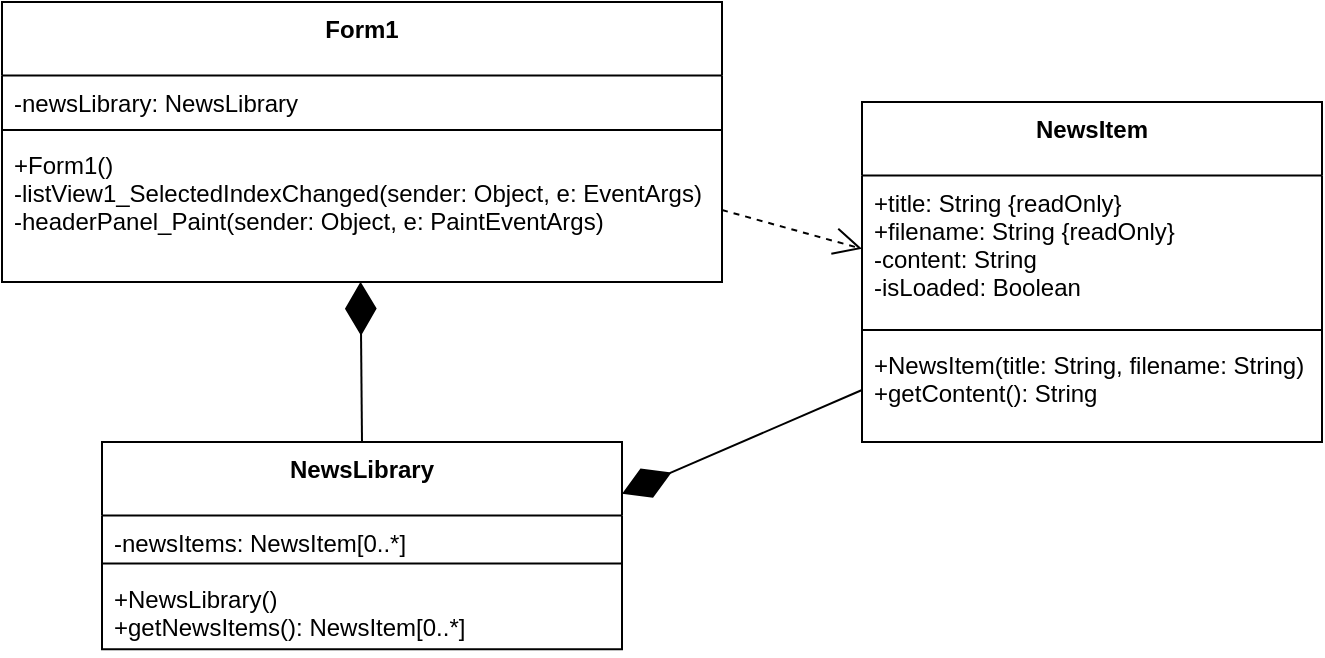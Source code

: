 <mxfile version="26.2.13">
  <diagram name="Страница — 1" id="xI7GtqTC5N3RrTUA1rMS">
    <mxGraphModel dx="1712" dy="908" grid="1" gridSize="10" guides="1" tooltips="1" connect="1" arrows="1" fold="1" page="1" pageScale="1" pageWidth="827" pageHeight="1169" math="0" shadow="0">
      <root>
        <mxCell id="0" />
        <mxCell id="1" parent="0" />
        <mxCell id="TfMtk5dUdcsSxjfKriaZ-11" value="NewsItem" style="swimlane;fontStyle=1;align=center;verticalAlign=top;childLayout=stackLayout;horizontal=1;startSize=36.8;horizontalStack=0;resizeParent=1;resizeParentMax=0;resizeLast=0;collapsible=0;marginBottom=0;" parent="1" vertex="1">
          <mxGeometry x="490" y="260" width="230" height="170" as="geometry" />
        </mxCell>
        <mxCell id="TfMtk5dUdcsSxjfKriaZ-12" value="+title: String {readOnly}&#xa;+filename: String {readOnly}&#xa;-content: String&#xa;-isLoaded: Boolean" style="text;strokeColor=none;fillColor=none;align=left;verticalAlign=top;spacingLeft=4;spacingRight=4;overflow=hidden;rotatable=0;points=[[0,0.5],[1,0.5]];portConstraint=eastwest;" parent="TfMtk5dUdcsSxjfKriaZ-11" vertex="1">
          <mxGeometry y="36.8" width="230" height="73.2" as="geometry" />
        </mxCell>
        <mxCell id="TfMtk5dUdcsSxjfKriaZ-13" style="line;strokeWidth=1;fillColor=none;align=left;verticalAlign=middle;spacingTop=-1;spacingLeft=3;spacingRight=3;rotatable=0;labelPosition=right;points=[];portConstraint=eastwest;strokeColor=inherit;" parent="TfMtk5dUdcsSxjfKriaZ-11" vertex="1">
          <mxGeometry y="110" width="230" height="8" as="geometry" />
        </mxCell>
        <mxCell id="TfMtk5dUdcsSxjfKriaZ-14" value="+NewsItem(title: String, filename: String)&#xa;+getContent(): String" style="text;strokeColor=none;fillColor=none;align=left;verticalAlign=top;spacingLeft=4;spacingRight=4;overflow=hidden;rotatable=0;points=[[0,0.5],[1,0.5]];portConstraint=eastwest;" parent="TfMtk5dUdcsSxjfKriaZ-11" vertex="1">
          <mxGeometry y="118" width="230" height="52" as="geometry" />
        </mxCell>
        <mxCell id="TfMtk5dUdcsSxjfKriaZ-23" value="Form1" style="swimlane;fontStyle=1;align=center;verticalAlign=top;childLayout=stackLayout;horizontal=1;startSize=36.8;horizontalStack=0;resizeParent=1;resizeParentMax=0;resizeLast=0;collapsible=0;marginBottom=0;" parent="1" vertex="1">
          <mxGeometry x="60" y="210" width="360" height="140" as="geometry" />
        </mxCell>
        <mxCell id="TfMtk5dUdcsSxjfKriaZ-24" value="-newsLibrary: NewsLibrary" style="text;strokeColor=none;fillColor=none;align=left;verticalAlign=top;spacingLeft=4;spacingRight=4;overflow=hidden;rotatable=0;points=[[0,0.5],[1,0.5]];portConstraint=eastwest;" parent="TfMtk5dUdcsSxjfKriaZ-23" vertex="1">
          <mxGeometry y="36.8" width="360" height="23.2" as="geometry" />
        </mxCell>
        <mxCell id="TfMtk5dUdcsSxjfKriaZ-25" style="line;strokeWidth=1;fillColor=none;align=left;verticalAlign=middle;spacingTop=-1;spacingLeft=3;spacingRight=3;rotatable=0;labelPosition=right;points=[];portConstraint=eastwest;strokeColor=inherit;" parent="TfMtk5dUdcsSxjfKriaZ-23" vertex="1">
          <mxGeometry y="60" width="360" height="8" as="geometry" />
        </mxCell>
        <mxCell id="TfMtk5dUdcsSxjfKriaZ-26" value="+Form1()&#xa;-listView1_SelectedIndexChanged(sender: Object, e: EventArgs)&#xa;-headerPanel_Paint(sender: Object, e: PaintEventArgs)" style="text;strokeColor=none;fillColor=none;align=left;verticalAlign=top;spacingLeft=4;spacingRight=4;overflow=hidden;rotatable=0;points=[[0,0.5],[1,0.5]];portConstraint=eastwest;" parent="TfMtk5dUdcsSxjfKriaZ-23" vertex="1">
          <mxGeometry y="68" width="360" height="72" as="geometry" />
        </mxCell>
        <mxCell id="kip5djwhoxnGDAniL4Qj-1" value="NewsLibrary" style="swimlane;fontStyle=1;align=center;verticalAlign=top;childLayout=stackLayout;horizontal=1;startSize=36.8;horizontalStack=0;resizeParent=1;resizeParentMax=0;resizeLast=0;collapsible=0;marginBottom=0;" vertex="1" parent="1">
          <mxGeometry x="110" y="430" width="260" height="103.6" as="geometry" />
        </mxCell>
        <mxCell id="kip5djwhoxnGDAniL4Qj-2" value="-newsItems: NewsItem[0..*]" style="text;strokeColor=none;fillColor=none;align=left;verticalAlign=top;spacingLeft=4;spacingRight=4;overflow=hidden;rotatable=0;points=[[0,0.5],[1,0.5]];portConstraint=eastwest;" vertex="1" parent="kip5djwhoxnGDAniL4Qj-1">
          <mxGeometry y="36.8" width="260" height="20" as="geometry" />
        </mxCell>
        <mxCell id="kip5djwhoxnGDAniL4Qj-3" style="line;strokeWidth=1;fillColor=none;align=left;verticalAlign=middle;spacingTop=-1;spacingLeft=3;spacingRight=3;rotatable=0;labelPosition=right;points=[];portConstraint=eastwest;strokeColor=inherit;" vertex="1" parent="kip5djwhoxnGDAniL4Qj-1">
          <mxGeometry y="56.8" width="260" height="8" as="geometry" />
        </mxCell>
        <mxCell id="kip5djwhoxnGDAniL4Qj-4" value="+NewsLibrary()&#xa;+getNewsItems(): NewsItem[0..*]" style="text;strokeColor=none;fillColor=none;align=left;verticalAlign=top;spacingLeft=4;spacingRight=4;overflow=hidden;rotatable=0;points=[[0,0.5],[1,0.5]];portConstraint=eastwest;" vertex="1" parent="kip5djwhoxnGDAniL4Qj-1">
          <mxGeometry y="64.8" width="260" height="38.8" as="geometry" />
        </mxCell>
        <mxCell id="kip5djwhoxnGDAniL4Qj-6" value="" style="endArrow=diamondThin;endFill=1;endSize=24;html=1;rounded=0;exitX=0.5;exitY=0;exitDx=0;exitDy=0;entryX=0.498;entryY=0.998;entryDx=0;entryDy=0;entryPerimeter=0;" edge="1" parent="1" source="kip5djwhoxnGDAniL4Qj-1" target="TfMtk5dUdcsSxjfKriaZ-26">
          <mxGeometry width="160" relative="1" as="geometry">
            <mxPoint x="522" y="307" as="sourcePoint" />
            <mxPoint x="280" y="400" as="targetPoint" />
          </mxGeometry>
        </mxCell>
        <mxCell id="kip5djwhoxnGDAniL4Qj-5" value="" style="endArrow=diamondThin;endFill=1;endSize=24;html=1;rounded=0;exitX=0;exitY=0.5;exitDx=0;exitDy=0;entryX=1;entryY=0.25;entryDx=0;entryDy=0;" edge="1" parent="1" source="TfMtk5dUdcsSxjfKriaZ-14" target="kip5djwhoxnGDAniL4Qj-1">
          <mxGeometry width="160" relative="1" as="geometry">
            <mxPoint x="430" y="540" as="sourcePoint" />
            <mxPoint x="430" y="458" as="targetPoint" />
          </mxGeometry>
        </mxCell>
        <mxCell id="kip5djwhoxnGDAniL4Qj-12" value="" style="endArrow=open;endSize=12;dashed=1;html=1;rounded=0;entryX=0;entryY=0.5;entryDx=0;entryDy=0;exitX=1;exitY=0.5;exitDx=0;exitDy=0;" edge="1" parent="1" source="TfMtk5dUdcsSxjfKriaZ-26" target="TfMtk5dUdcsSxjfKriaZ-12">
          <mxGeometry width="160" relative="1" as="geometry">
            <mxPoint x="414" y="610" as="sourcePoint" />
            <mxPoint x="574" y="610" as="targetPoint" />
          </mxGeometry>
        </mxCell>
      </root>
    </mxGraphModel>
  </diagram>
</mxfile>
